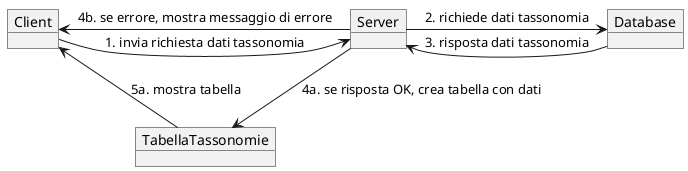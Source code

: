 @startuml Ottieni_tassonomie
' Communication diagram UML (diagramma di collaborazione)

object Client
object Server
object Database
object TabellaTassonomie

Client -> Server : 1. invia richiesta dati tassonomia
Server -> Database : 2. richiede dati tassonomia
Database -> Server : 3. risposta dati tassonomia

' Flusso positivo
Server --> TabellaTassonomie : 4a. se risposta OK, crea tabella con dati
TabellaTassonomie -> Client : 5a. mostra tabella

' Flusso errore
Server --> Client : 4b. se errore, mostra messaggio di errore

@enduml
